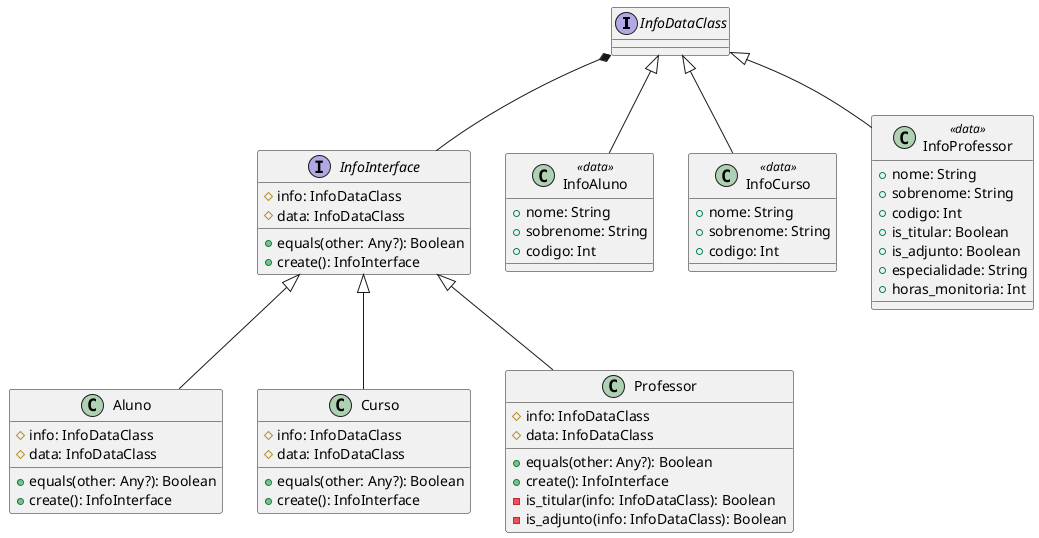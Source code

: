 @startuml


interface InfoDataClass


interface InfoInterface {
    # info: InfoDataClass
    # data: InfoDataClass

    + equals(other: Any?): Boolean
    + create(): InfoInterface
}

InfoDataClass *-- InfoInterface

class InfoAluno <<data>> {
    + nome: String
    + sobrenome: String
    + codigo: Int
}

InfoDataClass <|-- InfoAluno

class Aluno {
    # info: InfoDataClass
    # data: InfoDataClass

    + equals(other: Any?): Boolean
    + create(): InfoInterface
}

InfoInterface <|-- Aluno

class InfoCurso <<data>> {
    + nome: String
    + sobrenome: String
    + codigo: Int
}

InfoDataClass <|-- InfoCurso

class Curso {
    # info: InfoDataClass
    # data: InfoDataClass

    + equals(other: Any?): Boolean
    + create(): InfoInterface
}

InfoInterface <|-- Curso


class InfoProfessor <<data>> {
    + nome: String
    + sobrenome: String
    + codigo: Int
    + is_titular: Boolean
    + is_adjunto: Boolean
    + especialidade: String
    + horas_monitoria: Int
}

InfoDataClass <|-- InfoProfessor

class Professor {
    # info: InfoDataClass
    # data: InfoDataClass

    + equals(other: Any?): Boolean
    + create(): InfoInterface
    - is_titular(info: InfoDataClass): Boolean
    - is_adjunto(info: InfoDataClass): Boolean
}

InfoInterface <|-- Professor

@enduml